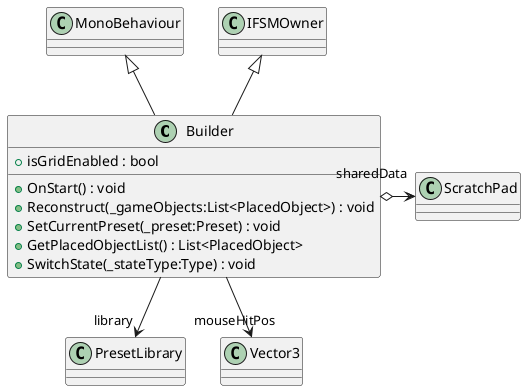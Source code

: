 @startuml
class Builder {
    + isGridEnabled : bool
    + OnStart() : void
    + Reconstruct(_gameObjects:List<PlacedObject>) : void
    + SetCurrentPreset(_preset:Preset) : void
    + GetPlacedObjectList() : List<PlacedObject>
    + SwitchState(_stateType:Type) : void
}
MonoBehaviour <|-- Builder
IFSMOwner <|-- Builder
Builder o-> "sharedData" ScratchPad
Builder --> "library" PresetLibrary
Builder --> "mouseHitPos" Vector3
@enduml
